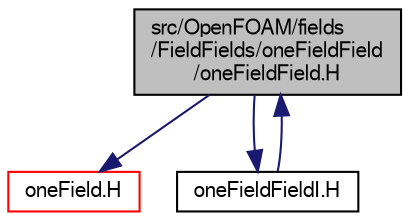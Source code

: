 digraph "src/OpenFOAM/fields/FieldFields/oneFieldField/oneFieldField.H"
{
  bgcolor="transparent";
  edge [fontname="FreeSans",fontsize="10",labelfontname="FreeSans",labelfontsize="10"];
  node [fontname="FreeSans",fontsize="10",shape=record];
  Node0 [label="src/OpenFOAM/fields\l/FieldFields/oneFieldField\l/oneFieldField.H",height=0.2,width=0.4,color="black", fillcolor="grey75", style="filled", fontcolor="black"];
  Node0 -> Node1 [color="midnightblue",fontsize="10",style="solid",fontname="FreeSans"];
  Node1 [label="oneField.H",height=0.2,width=0.4,color="red",URL="$a09629.html"];
  Node0 -> Node28 [color="midnightblue",fontsize="10",style="solid",fontname="FreeSans"];
  Node28 [label="oneFieldFieldI.H",height=0.2,width=0.4,color="black",URL="$a09497.html"];
  Node28 -> Node0 [color="midnightblue",fontsize="10",style="solid",fontname="FreeSans"];
}
